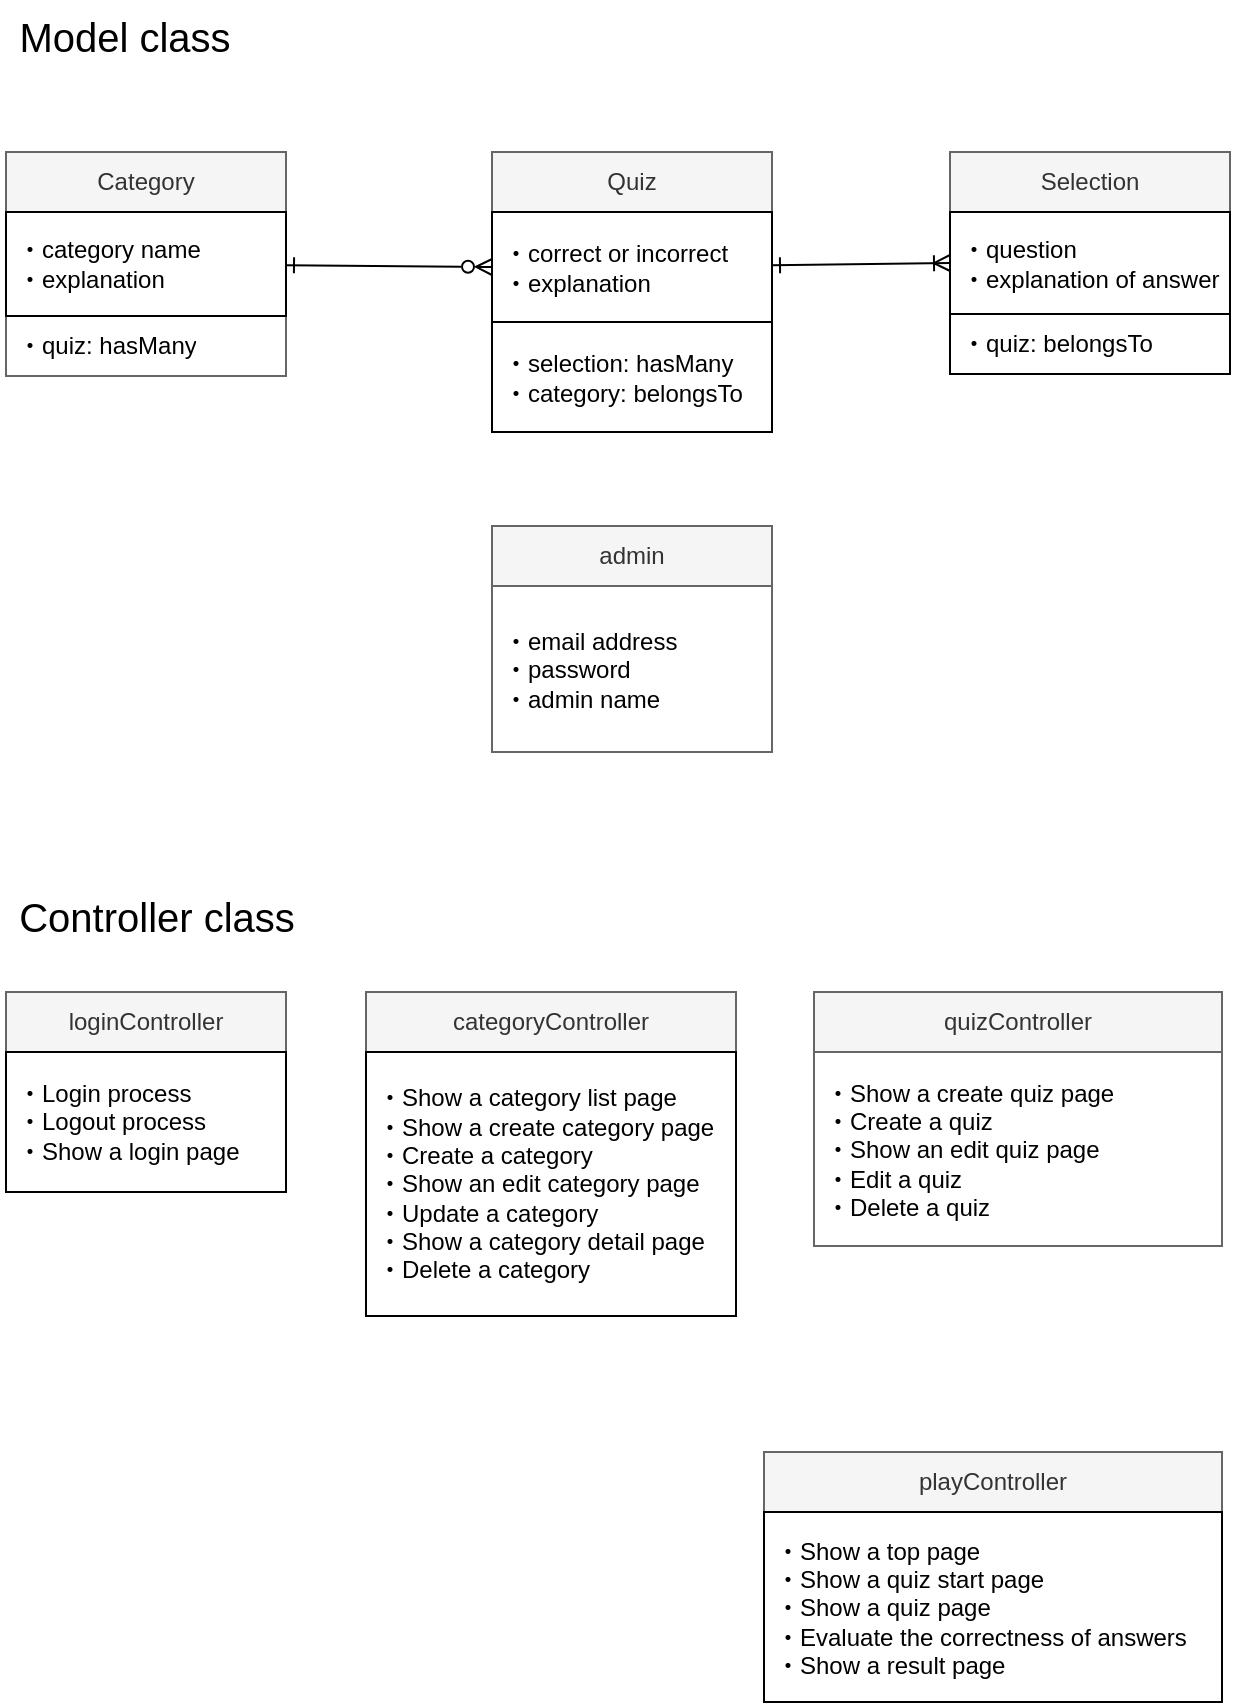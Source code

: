 <mxfile>
    <diagram id="SJ1X7kqYWJpOovSuzdIw" name="ページ1">
        <mxGraphModel dx="920" dy="670" grid="0" gridSize="10" guides="1" tooltips="1" connect="1" arrows="1" fold="1" page="1" pageScale="1" pageWidth="827" pageHeight="1169" background="#ffffff" math="0" shadow="0">
            <root>
                <mxCell id="0"/>
                <mxCell id="1" parent="0"/>
                <mxCell id="2" value="Quiz" style="swimlane;fontStyle=0;childLayout=stackLayout;horizontal=1;startSize=30;horizontalStack=0;resizeParent=1;resizeParentMax=0;resizeLast=0;collapsible=1;marginBottom=0;whiteSpace=wrap;html=1;fillColor=#f5f5f5;fontColor=#333333;strokeColor=#666666;" vertex="1" parent="1">
                    <mxGeometry x="274" y="132" width="140" height="140" as="geometry"/>
                </mxCell>
                <mxCell id="3" value="・correct or incorrect&lt;br&gt;・explanation" style="text;strokeColor=#000000;fillColor=none;align=left;verticalAlign=middle;spacingLeft=4;spacingRight=4;overflow=hidden;points=[[0,0.5],[1,0.5]];portConstraint=eastwest;rotatable=0;whiteSpace=wrap;html=1;fontColor=#000000;" vertex="1" parent="2">
                    <mxGeometry y="30" width="140" height="55" as="geometry"/>
                </mxCell>
                <mxCell id="26" value="・selection: hasMany&lt;br&gt;・category: belongsTo" style="text;strokeColor=#000000;fillColor=none;align=left;verticalAlign=middle;spacingLeft=4;spacingRight=4;overflow=hidden;points=[[0,0.5],[1,0.5]];portConstraint=eastwest;rotatable=0;whiteSpace=wrap;html=1;fontColor=#000000;" vertex="1" parent="2">
                    <mxGeometry y="85" width="140" height="55" as="geometry"/>
                </mxCell>
                <mxCell id="5" value="admin" style="swimlane;fontStyle=0;childLayout=stackLayout;horizontal=1;startSize=30;horizontalStack=0;resizeParent=1;resizeParentMax=0;resizeLast=0;collapsible=1;marginBottom=0;whiteSpace=wrap;html=1;fillColor=#f5f5f5;fontColor=#333333;strokeColor=#666666;" vertex="1" parent="1">
                    <mxGeometry x="274" y="319" width="140" height="113" as="geometry"/>
                </mxCell>
                <mxCell id="6" value="・email address&lt;br&gt;・password&lt;br&gt;・admin name" style="text;strokeColor=none;fillColor=none;align=left;verticalAlign=middle;spacingLeft=4;spacingRight=4;overflow=hidden;points=[[0,0.5],[1,0.5]];portConstraint=eastwest;rotatable=0;whiteSpace=wrap;html=1;fontColor=#000000;" vertex="1" parent="5">
                    <mxGeometry y="30" width="140" height="83" as="geometry"/>
                </mxCell>
                <mxCell id="9" style="rounded=0;html=1;entryX=0;entryY=0.5;entryDx=0;entryDy=0;strokeColor=#000000;fontColor=#000000;startArrow=ERone;startFill=0;endArrow=ERzeroToMany;endFill=0;elbow=vertical;" edge="1" parent="1" source="10" target="3">
                    <mxGeometry relative="1" as="geometry">
                        <mxPoint x="273.32" y="213.25" as="targetPoint"/>
                    </mxGeometry>
                </mxCell>
                <mxCell id="10" value="Category" style="swimlane;fontStyle=0;childLayout=stackLayout;horizontal=1;startSize=30;horizontalStack=0;resizeParent=1;resizeParentMax=0;resizeLast=0;collapsible=1;marginBottom=0;whiteSpace=wrap;html=1;fillColor=#f5f5f5;fontColor=#333333;strokeColor=#666666;" vertex="1" parent="1">
                    <mxGeometry x="31" y="132" width="140" height="112" as="geometry"/>
                </mxCell>
                <mxCell id="11" value="・category name&lt;br&gt;・explanation" style="text;strokeColor=#000000;fillColor=none;align=left;verticalAlign=middle;spacingLeft=4;spacingRight=4;overflow=hidden;points=[[0,0.5],[1,0.5]];portConstraint=eastwest;rotatable=0;whiteSpace=wrap;html=1;fontColor=#000000;" vertex="1" parent="10">
                    <mxGeometry y="30" width="140" height="52" as="geometry"/>
                </mxCell>
                <mxCell id="12" value="&lt;font color=&quot;#000000&quot;&gt;・quiz: hasMany&lt;/font&gt;" style="text;strokeColor=none;fillColor=none;align=left;verticalAlign=middle;spacingLeft=4;spacingRight=4;overflow=hidden;points=[[0,0.5],[1,0.5]];portConstraint=eastwest;rotatable=0;whiteSpace=wrap;html=1;" vertex="1" parent="10">
                    <mxGeometry y="82" width="140" height="30" as="geometry"/>
                </mxCell>
                <mxCell id="14" value="Selection" style="swimlane;fontStyle=0;childLayout=stackLayout;horizontal=1;startSize=30;horizontalStack=0;resizeParent=1;resizeParentMax=0;resizeLast=0;collapsible=1;marginBottom=0;whiteSpace=wrap;html=1;fillColor=#f5f5f5;fontColor=#333333;strokeColor=#666666;" vertex="1" parent="1">
                    <mxGeometry x="503" y="132" width="140" height="111" as="geometry"/>
                </mxCell>
                <mxCell id="15" value="・question&lt;br&gt;・explanation of answer" style="text;strokeColor=#000000;fillColor=none;align=left;verticalAlign=middle;spacingLeft=4;spacingRight=4;overflow=hidden;points=[[0,0.5],[1,0.5]];portConstraint=eastwest;rotatable=0;whiteSpace=wrap;html=1;fontColor=#000000;" vertex="1" parent="14">
                    <mxGeometry y="30" width="140" height="51" as="geometry"/>
                </mxCell>
                <mxCell id="25" value="・quiz: belongsTo" style="text;strokeColor=#000000;fillColor=none;align=left;verticalAlign=middle;spacingLeft=4;spacingRight=4;overflow=hidden;points=[[0,0.5],[1,0.5]];portConstraint=eastwest;rotatable=0;whiteSpace=wrap;html=1;fontColor=#000000;" vertex="1" parent="14">
                    <mxGeometry y="81" width="140" height="30" as="geometry"/>
                </mxCell>
                <mxCell id="27" style="html=1;entryX=0;entryY=0.5;entryDx=0;entryDy=0;rounded=0;strokeColor=#000000;endArrow=ERoneToMany;endFill=0;startArrow=ERone;startFill=0;" edge="1" parent="1" source="3" target="15">
                    <mxGeometry relative="1" as="geometry"/>
                </mxCell>
                <mxCell id="28" value="&lt;font style=&quot;font-size: 20px;&quot;&gt;Model class&lt;/font&gt;" style="text;html=1;align=center;verticalAlign=middle;resizable=0;points=[];autosize=1;strokeColor=none;fillColor=none;fontColor=#000000;" vertex="1" parent="1">
                    <mxGeometry x="28" y="56" width="124" height="36" as="geometry"/>
                </mxCell>
                <mxCell id="29" value="playController" style="swimlane;fontStyle=0;childLayout=stackLayout;horizontal=1;startSize=30;horizontalStack=0;resizeParent=1;resizeParentMax=0;resizeLast=0;collapsible=1;marginBottom=0;whiteSpace=wrap;html=1;fillColor=#f5f5f5;fontColor=#333333;strokeColor=#666666;" vertex="1" parent="1">
                    <mxGeometry x="410" y="782" width="229" height="125" as="geometry"/>
                </mxCell>
                <mxCell id="30" value="・Show a top page&lt;br&gt;・Show a quiz start page&lt;br&gt;・Show a quiz page&lt;br&gt;・Evaluate the correctness of answers&lt;br&gt;・Show a result page" style="text;strokeColor=#000000;fillColor=none;align=left;verticalAlign=middle;spacingLeft=4;spacingRight=4;overflow=hidden;points=[[0,0.5],[1,0.5]];portConstraint=eastwest;rotatable=0;whiteSpace=wrap;html=1;fontColor=#000000;" vertex="1" parent="29">
                    <mxGeometry y="30" width="229" height="95" as="geometry"/>
                </mxCell>
                <mxCell id="32" value="quizController" style="swimlane;fontStyle=0;childLayout=stackLayout;horizontal=1;startSize=30;horizontalStack=0;resizeParent=1;resizeParentMax=0;resizeLast=0;collapsible=1;marginBottom=0;whiteSpace=wrap;html=1;fillColor=#f5f5f5;fontColor=#333333;strokeColor=#666666;" vertex="1" parent="1">
                    <mxGeometry x="435" y="552" width="204" height="127" as="geometry"/>
                </mxCell>
                <mxCell id="33" value="・Show a create quiz page&lt;br&gt;・Create a quiz&lt;br&gt;・Show an edit quiz page&lt;br&gt;・Edit a quiz&lt;br&gt;・Delete a quiz" style="text;strokeColor=none;fillColor=none;align=left;verticalAlign=middle;spacingLeft=4;spacingRight=4;overflow=hidden;points=[[0,0.5],[1,0.5]];portConstraint=eastwest;rotatable=0;whiteSpace=wrap;html=1;fontColor=#000000;" vertex="1" parent="32">
                    <mxGeometry y="30" width="204" height="97" as="geometry"/>
                </mxCell>
                <mxCell id="34" value="loginController" style="swimlane;fontStyle=0;childLayout=stackLayout;horizontal=1;startSize=30;horizontalStack=0;resizeParent=1;resizeParentMax=0;resizeLast=0;collapsible=1;marginBottom=0;whiteSpace=wrap;html=1;fillColor=#f5f5f5;fontColor=#333333;strokeColor=#666666;" vertex="1" parent="1">
                    <mxGeometry x="31" y="552" width="140" height="100" as="geometry"/>
                </mxCell>
                <mxCell id="35" value="・Login process&lt;br&gt;・Logout process&lt;br&gt;・Show a login page" style="text;strokeColor=#000000;fillColor=none;align=left;verticalAlign=middle;spacingLeft=4;spacingRight=4;overflow=hidden;points=[[0,0.5],[1,0.5]];portConstraint=eastwest;rotatable=0;whiteSpace=wrap;html=1;fontColor=#000000;" vertex="1" parent="34">
                    <mxGeometry y="30" width="140" height="70" as="geometry"/>
                </mxCell>
                <mxCell id="36" value="categoryController" style="swimlane;fontStyle=0;childLayout=stackLayout;horizontal=1;startSize=30;horizontalStack=0;resizeParent=1;resizeParentMax=0;resizeLast=0;collapsible=1;marginBottom=0;whiteSpace=wrap;html=1;fillColor=#f5f5f5;fontColor=#333333;strokeColor=#666666;" vertex="1" parent="1">
                    <mxGeometry x="211" y="552" width="185" height="162" as="geometry"/>
                </mxCell>
                <mxCell id="37" value="・Show a category list page&lt;br&gt;・Show a create category page&lt;br&gt;・Create a category&lt;br&gt;・Show an edit category page&lt;br&gt;・Update a category&lt;br&gt;・Show a category detail page&lt;br&gt;・Delete a category" style="text;strokeColor=#000000;fillColor=none;align=left;verticalAlign=middle;spacingLeft=4;spacingRight=4;overflow=hidden;points=[[0,0.5],[1,0.5]];portConstraint=eastwest;rotatable=0;whiteSpace=wrap;html=1;fontColor=#000000;" vertex="1" parent="36">
                    <mxGeometry y="30" width="185" height="132" as="geometry"/>
                </mxCell>
                <mxCell id="38" value="&lt;font style=&quot;font-size: 20px;&quot;&gt;Controller class&lt;/font&gt;" style="text;html=1;align=center;verticalAlign=middle;resizable=0;points=[];autosize=1;strokeColor=none;fillColor=none;fontColor=#000000;" vertex="1" parent="1">
                    <mxGeometry x="28" y="496" width="156" height="36" as="geometry"/>
                </mxCell>
            </root>
        </mxGraphModel>
    </diagram>
</mxfile>